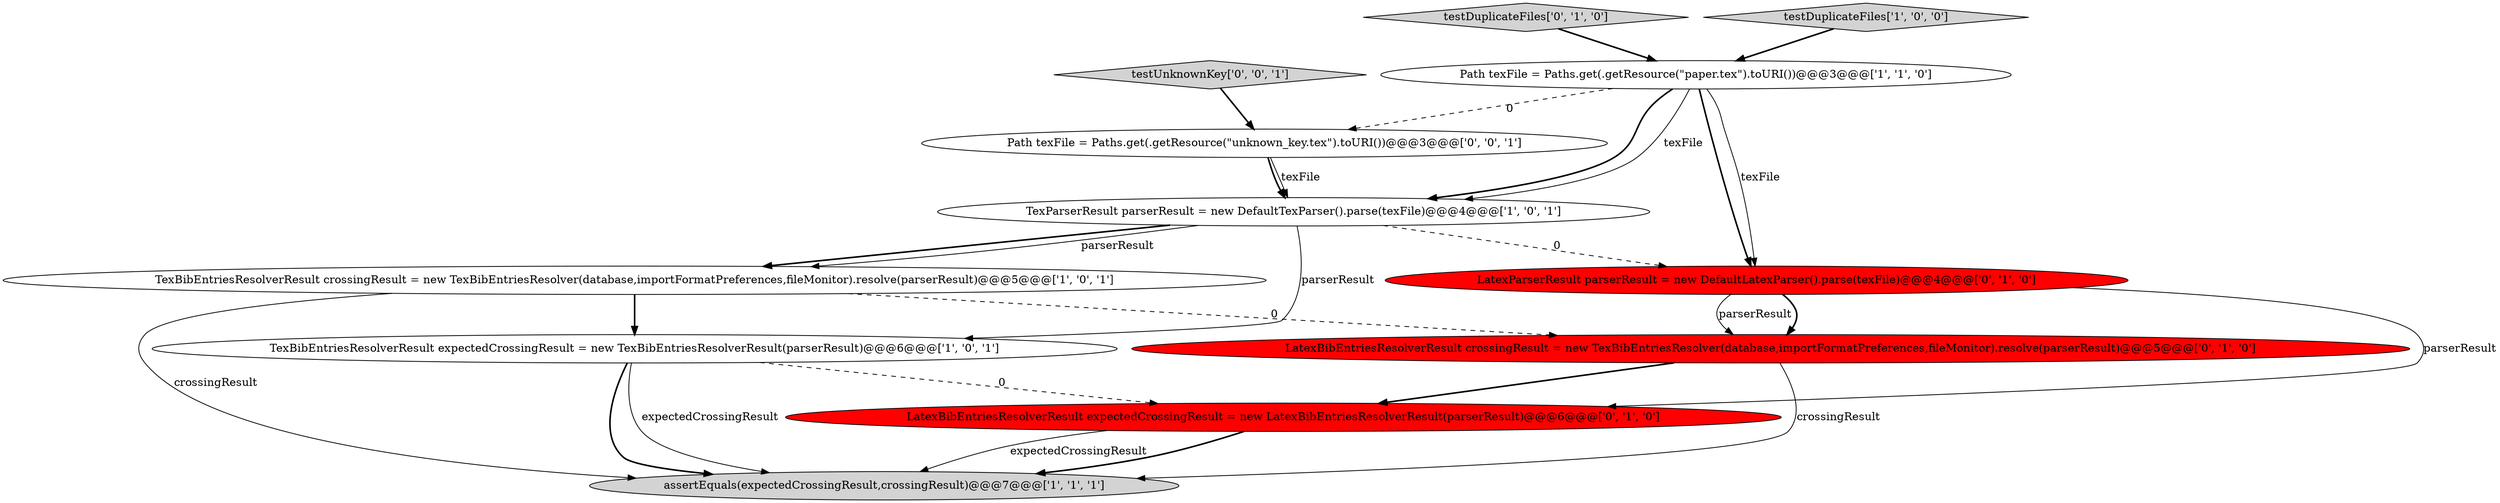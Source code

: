 digraph {
7 [style = filled, label = "testDuplicateFiles['0', '1', '0']", fillcolor = lightgray, shape = diamond image = "AAA0AAABBB2BBB"];
0 [style = filled, label = "TexBibEntriesResolverResult expectedCrossingResult = new TexBibEntriesResolverResult(parserResult)@@@6@@@['1', '0', '1']", fillcolor = white, shape = ellipse image = "AAA0AAABBB1BBB"];
9 [style = filled, label = "LatexParserResult parserResult = new DefaultLatexParser().parse(texFile)@@@4@@@['0', '1', '0']", fillcolor = red, shape = ellipse image = "AAA1AAABBB2BBB"];
10 [style = filled, label = "testUnknownKey['0', '0', '1']", fillcolor = lightgray, shape = diamond image = "AAA0AAABBB3BBB"];
11 [style = filled, label = "Path texFile = Paths.get(.getResource(\"unknown_key.tex\").toURI())@@@3@@@['0', '0', '1']", fillcolor = white, shape = ellipse image = "AAA0AAABBB3BBB"];
2 [style = filled, label = "assertEquals(expectedCrossingResult,crossingResult)@@@7@@@['1', '1', '1']", fillcolor = lightgray, shape = ellipse image = "AAA0AAABBB1BBB"];
1 [style = filled, label = "TexParserResult parserResult = new DefaultTexParser().parse(texFile)@@@4@@@['1', '0', '1']", fillcolor = white, shape = ellipse image = "AAA0AAABBB1BBB"];
5 [style = filled, label = "TexBibEntriesResolverResult crossingResult = new TexBibEntriesResolver(database,importFormatPreferences,fileMonitor).resolve(parserResult)@@@5@@@['1', '0', '1']", fillcolor = white, shape = ellipse image = "AAA0AAABBB1BBB"];
4 [style = filled, label = "Path texFile = Paths.get(.getResource(\"paper.tex\").toURI())@@@3@@@['1', '1', '0']", fillcolor = white, shape = ellipse image = "AAA0AAABBB1BBB"];
3 [style = filled, label = "testDuplicateFiles['1', '0', '0']", fillcolor = lightgray, shape = diamond image = "AAA0AAABBB1BBB"];
8 [style = filled, label = "LatexBibEntriesResolverResult crossingResult = new TexBibEntriesResolver(database,importFormatPreferences,fileMonitor).resolve(parserResult)@@@5@@@['0', '1', '0']", fillcolor = red, shape = ellipse image = "AAA1AAABBB2BBB"];
6 [style = filled, label = "LatexBibEntriesResolverResult expectedCrossingResult = new LatexBibEntriesResolverResult(parserResult)@@@6@@@['0', '1', '0']", fillcolor = red, shape = ellipse image = "AAA1AAABBB2BBB"];
1->5 [style = bold, label=""];
4->9 [style = bold, label=""];
11->1 [style = bold, label=""];
5->2 [style = solid, label="crossingResult"];
0->2 [style = bold, label=""];
0->6 [style = dashed, label="0"];
1->9 [style = dashed, label="0"];
8->6 [style = bold, label=""];
7->4 [style = bold, label=""];
1->0 [style = solid, label="parserResult"];
6->2 [style = solid, label="expectedCrossingResult"];
9->8 [style = bold, label=""];
3->4 [style = bold, label=""];
1->5 [style = solid, label="parserResult"];
6->2 [style = bold, label=""];
4->9 [style = solid, label="texFile"];
5->0 [style = bold, label=""];
0->2 [style = solid, label="expectedCrossingResult"];
8->2 [style = solid, label="crossingResult"];
9->6 [style = solid, label="parserResult"];
5->8 [style = dashed, label="0"];
4->1 [style = bold, label=""];
4->11 [style = dashed, label="0"];
11->1 [style = solid, label="texFile"];
9->8 [style = solid, label="parserResult"];
10->11 [style = bold, label=""];
4->1 [style = solid, label="texFile"];
}

